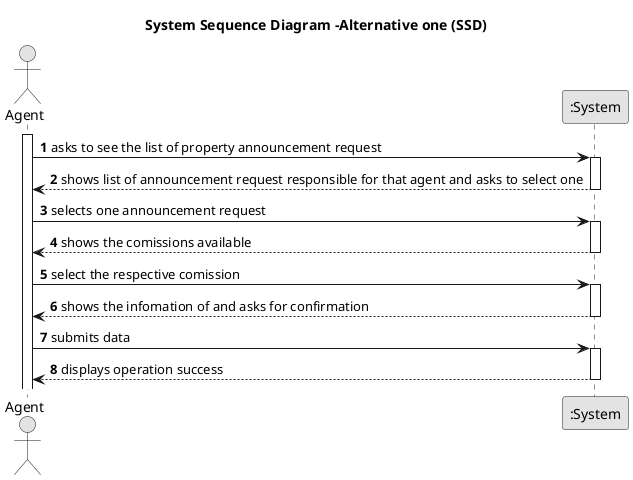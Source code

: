 @startuml
skinparam monochrome true
skinparam packageStyle rectangle
skinparam shadowing false

title System Sequence Diagram -Alternative one (SSD)

autonumber

actor "Agent" as Agent
participant ":System" as System

activate Agent

    Agent -> System : asks to see the list of property announcement request
    activate System

     System --> Agent : shows list of announcement request responsible for that agent and asks to select one
        deactivate System

            Agent -> System : selects one announcement request
            activate System

System --> Agent:shows the comissions available
deactivate System

Agent -> System:select the respective comission
activate System



System --> Agent: shows the infomation of and asks for confirmation
deactivate System


 Agent -> System : submits data
    activate System

        System --> Agent : displays operation success
    deactivate System
@enduml